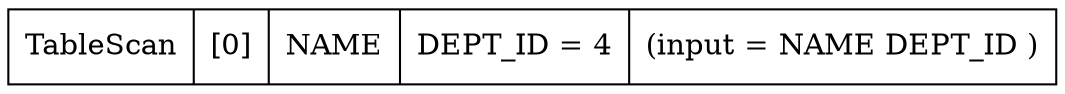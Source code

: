digraph example1 {
    node [shape=record];
    rankdir=BT;
    nodesep=0.5;
    ordering="in";
    popnodePOPKey1v1[label="TableScan|[0]|NAME |{DEPT_ID = 4}|(input = NAME DEPT_ID )"];
}
